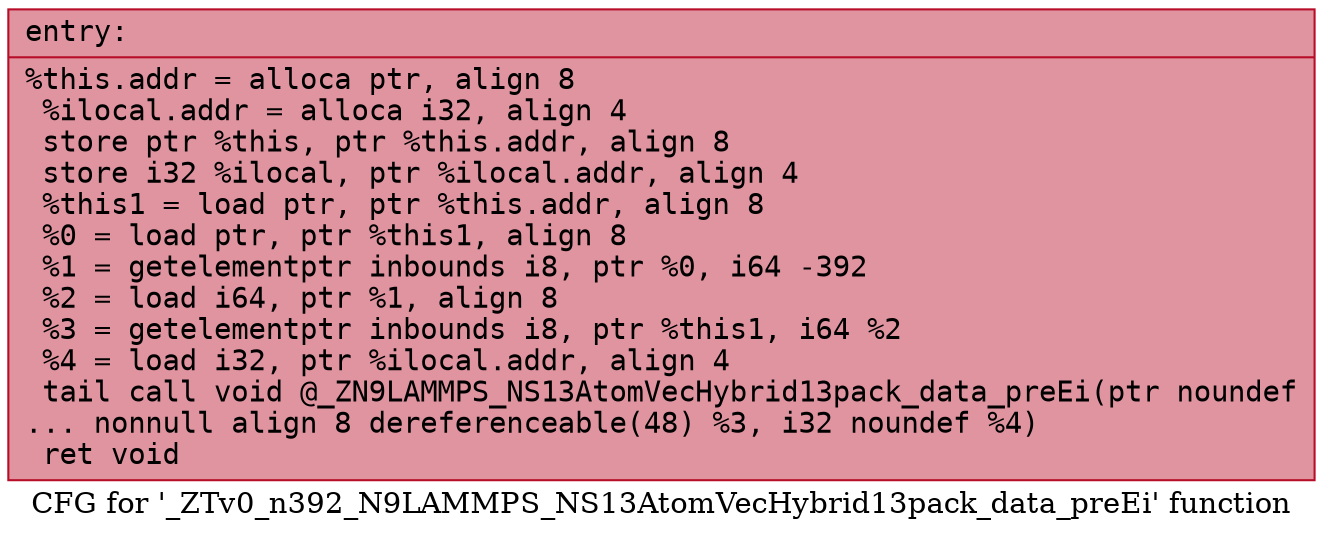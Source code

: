 digraph "CFG for '_ZTv0_n392_N9LAMMPS_NS13AtomVecHybrid13pack_data_preEi' function" {
	label="CFG for '_ZTv0_n392_N9LAMMPS_NS13AtomVecHybrid13pack_data_preEi' function";

	Node0x557e2af9cc30 [shape=record,color="#b70d28ff", style=filled, fillcolor="#b70d2870" fontname="Courier",label="{entry:\l|  %this.addr = alloca ptr, align 8\l  %ilocal.addr = alloca i32, align 4\l  store ptr %this, ptr %this.addr, align 8\l  store i32 %ilocal, ptr %ilocal.addr, align 4\l  %this1 = load ptr, ptr %this.addr, align 8\l  %0 = load ptr, ptr %this1, align 8\l  %1 = getelementptr inbounds i8, ptr %0, i64 -392\l  %2 = load i64, ptr %1, align 8\l  %3 = getelementptr inbounds i8, ptr %this1, i64 %2\l  %4 = load i32, ptr %ilocal.addr, align 4\l  tail call void @_ZN9LAMMPS_NS13AtomVecHybrid13pack_data_preEi(ptr noundef\l... nonnull align 8 dereferenceable(48) %3, i32 noundef %4)\l  ret void\l}"];
}

